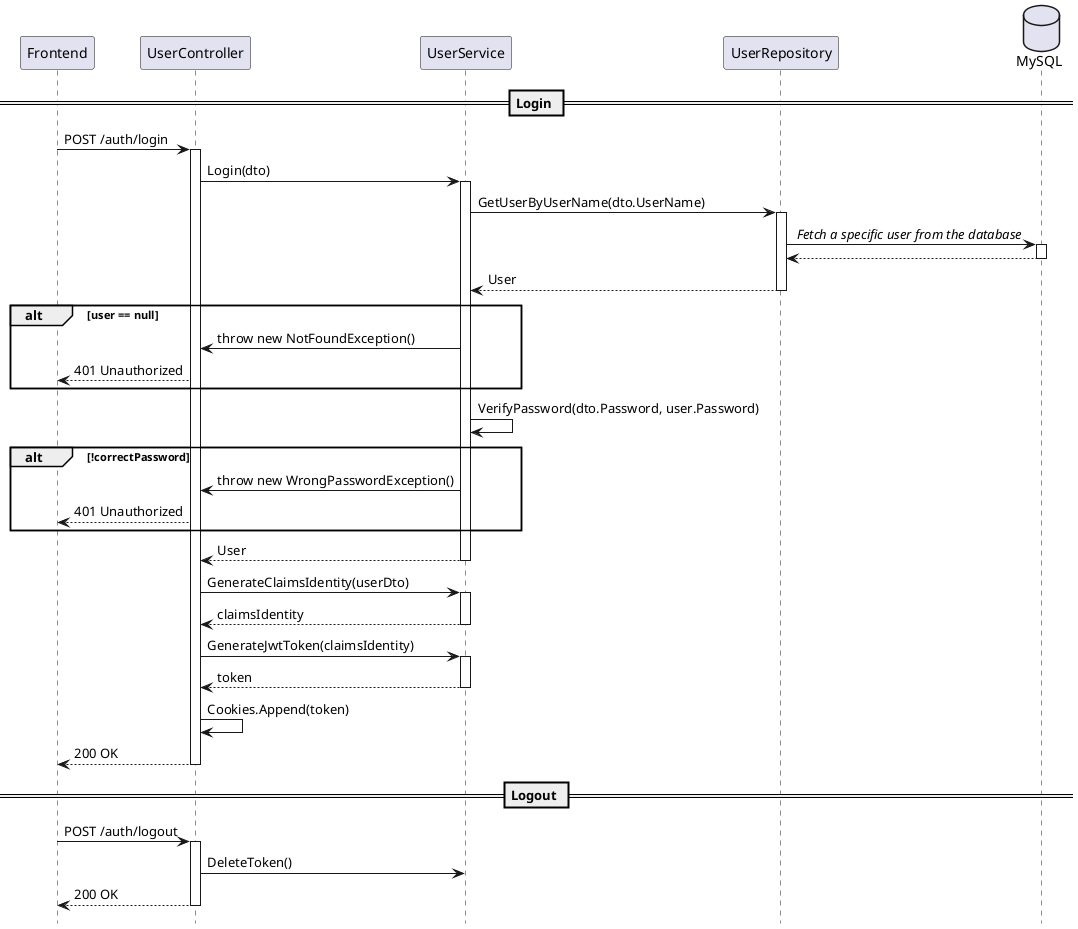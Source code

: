 @startuml bevpayapi
participant Frontend as frontend
participant UserController as usercontroller
participant UserService as userserv
participant UserRepository as userrepo
database MySQL as database

hide footbox

== Login ==

frontend -> usercontroller: POST /auth/login
activate usercontroller
usercontroller -> userserv: Login(dto)
activate userserv
userserv -> userrepo: GetUserByUserName(dto.UserName)
activate userrepo
userrepo -> database: // Fetch a specific user from the database //
activate database
database --> userrepo
deactivate database
userrepo --> userserv: User
deactivate userrepo
alt user == null
userserv -> usercontroller:  throw new NotFoundException()
usercontroller --> frontend: 401 Unauthorized
end
userserv -> userserv: VerifyPassword(dto.Password, user.Password)
alt !correctPassword
userserv -> usercontroller: throw new WrongPasswordException()
usercontroller --> frontend: 401 Unauthorized
end
userserv --> usercontroller: User
deactivate userserv
usercontroller -> userserv: GenerateClaimsIdentity(userDto)
activate userserv
userserv --> usercontroller: claimsIdentity
deactivate userserv
usercontroller -> userserv: GenerateJwtToken(claimsIdentity)
activate userserv
userserv --> usercontroller: token
deactivate userserv
usercontroller -> usercontroller: Cookies.Append(token)
usercontroller --> frontend: 200 OK
deactivate usercontroller

== Logout ==

frontend -> usercontroller: POST /auth/logout
activate usercontroller
usercontroller -> userserv: DeleteToken() 
usercontroller --> frontend: 200 OK
deactivate usercontroller

@enduml